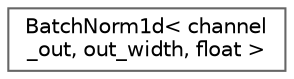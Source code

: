 digraph "Graphical Class Hierarchy"
{
 // LATEX_PDF_SIZE
  bgcolor="transparent";
  edge [fontname=Helvetica,fontsize=10,labelfontname=Helvetica,labelfontsize=10];
  node [fontname=Helvetica,fontsize=10,shape=box,height=0.2,width=0.4];
  rankdir="LR";
  Node0 [id="Node000000",label="BatchNorm1d\< channel\l_out, out_width, float \>",height=0.2,width=0.4,color="grey40", fillcolor="white", style="filled",URL="$class_batch_norm1d.html",tooltip=" "];
}
